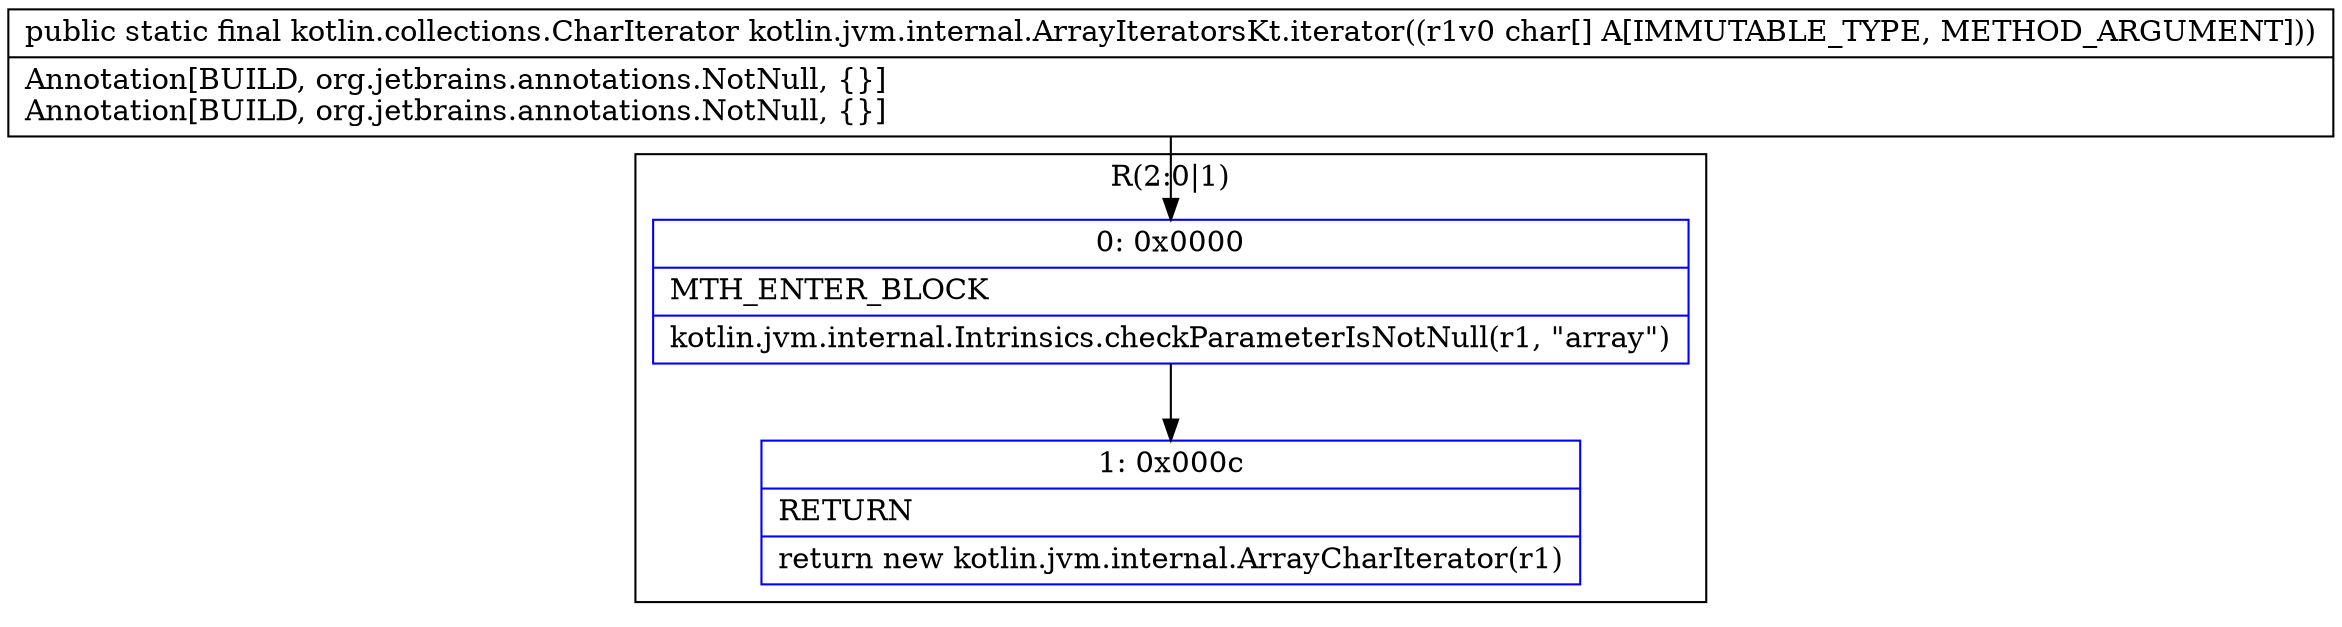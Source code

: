 digraph "CFG forkotlin.jvm.internal.ArrayIteratorsKt.iterator([C)Lkotlin\/collections\/CharIterator;" {
subgraph cluster_Region_1751290393 {
label = "R(2:0|1)";
node [shape=record,color=blue];
Node_0 [shape=record,label="{0\:\ 0x0000|MTH_ENTER_BLOCK\l|kotlin.jvm.internal.Intrinsics.checkParameterIsNotNull(r1, \"array\")\l}"];
Node_1 [shape=record,label="{1\:\ 0x000c|RETURN\l|return new kotlin.jvm.internal.ArrayCharIterator(r1)\l}"];
}
MethodNode[shape=record,label="{public static final kotlin.collections.CharIterator kotlin.jvm.internal.ArrayIteratorsKt.iterator((r1v0 char[] A[IMMUTABLE_TYPE, METHOD_ARGUMENT]))  | Annotation[BUILD, org.jetbrains.annotations.NotNull, \{\}]\lAnnotation[BUILD, org.jetbrains.annotations.NotNull, \{\}]\l}"];
MethodNode -> Node_0;
Node_0 -> Node_1;
}

